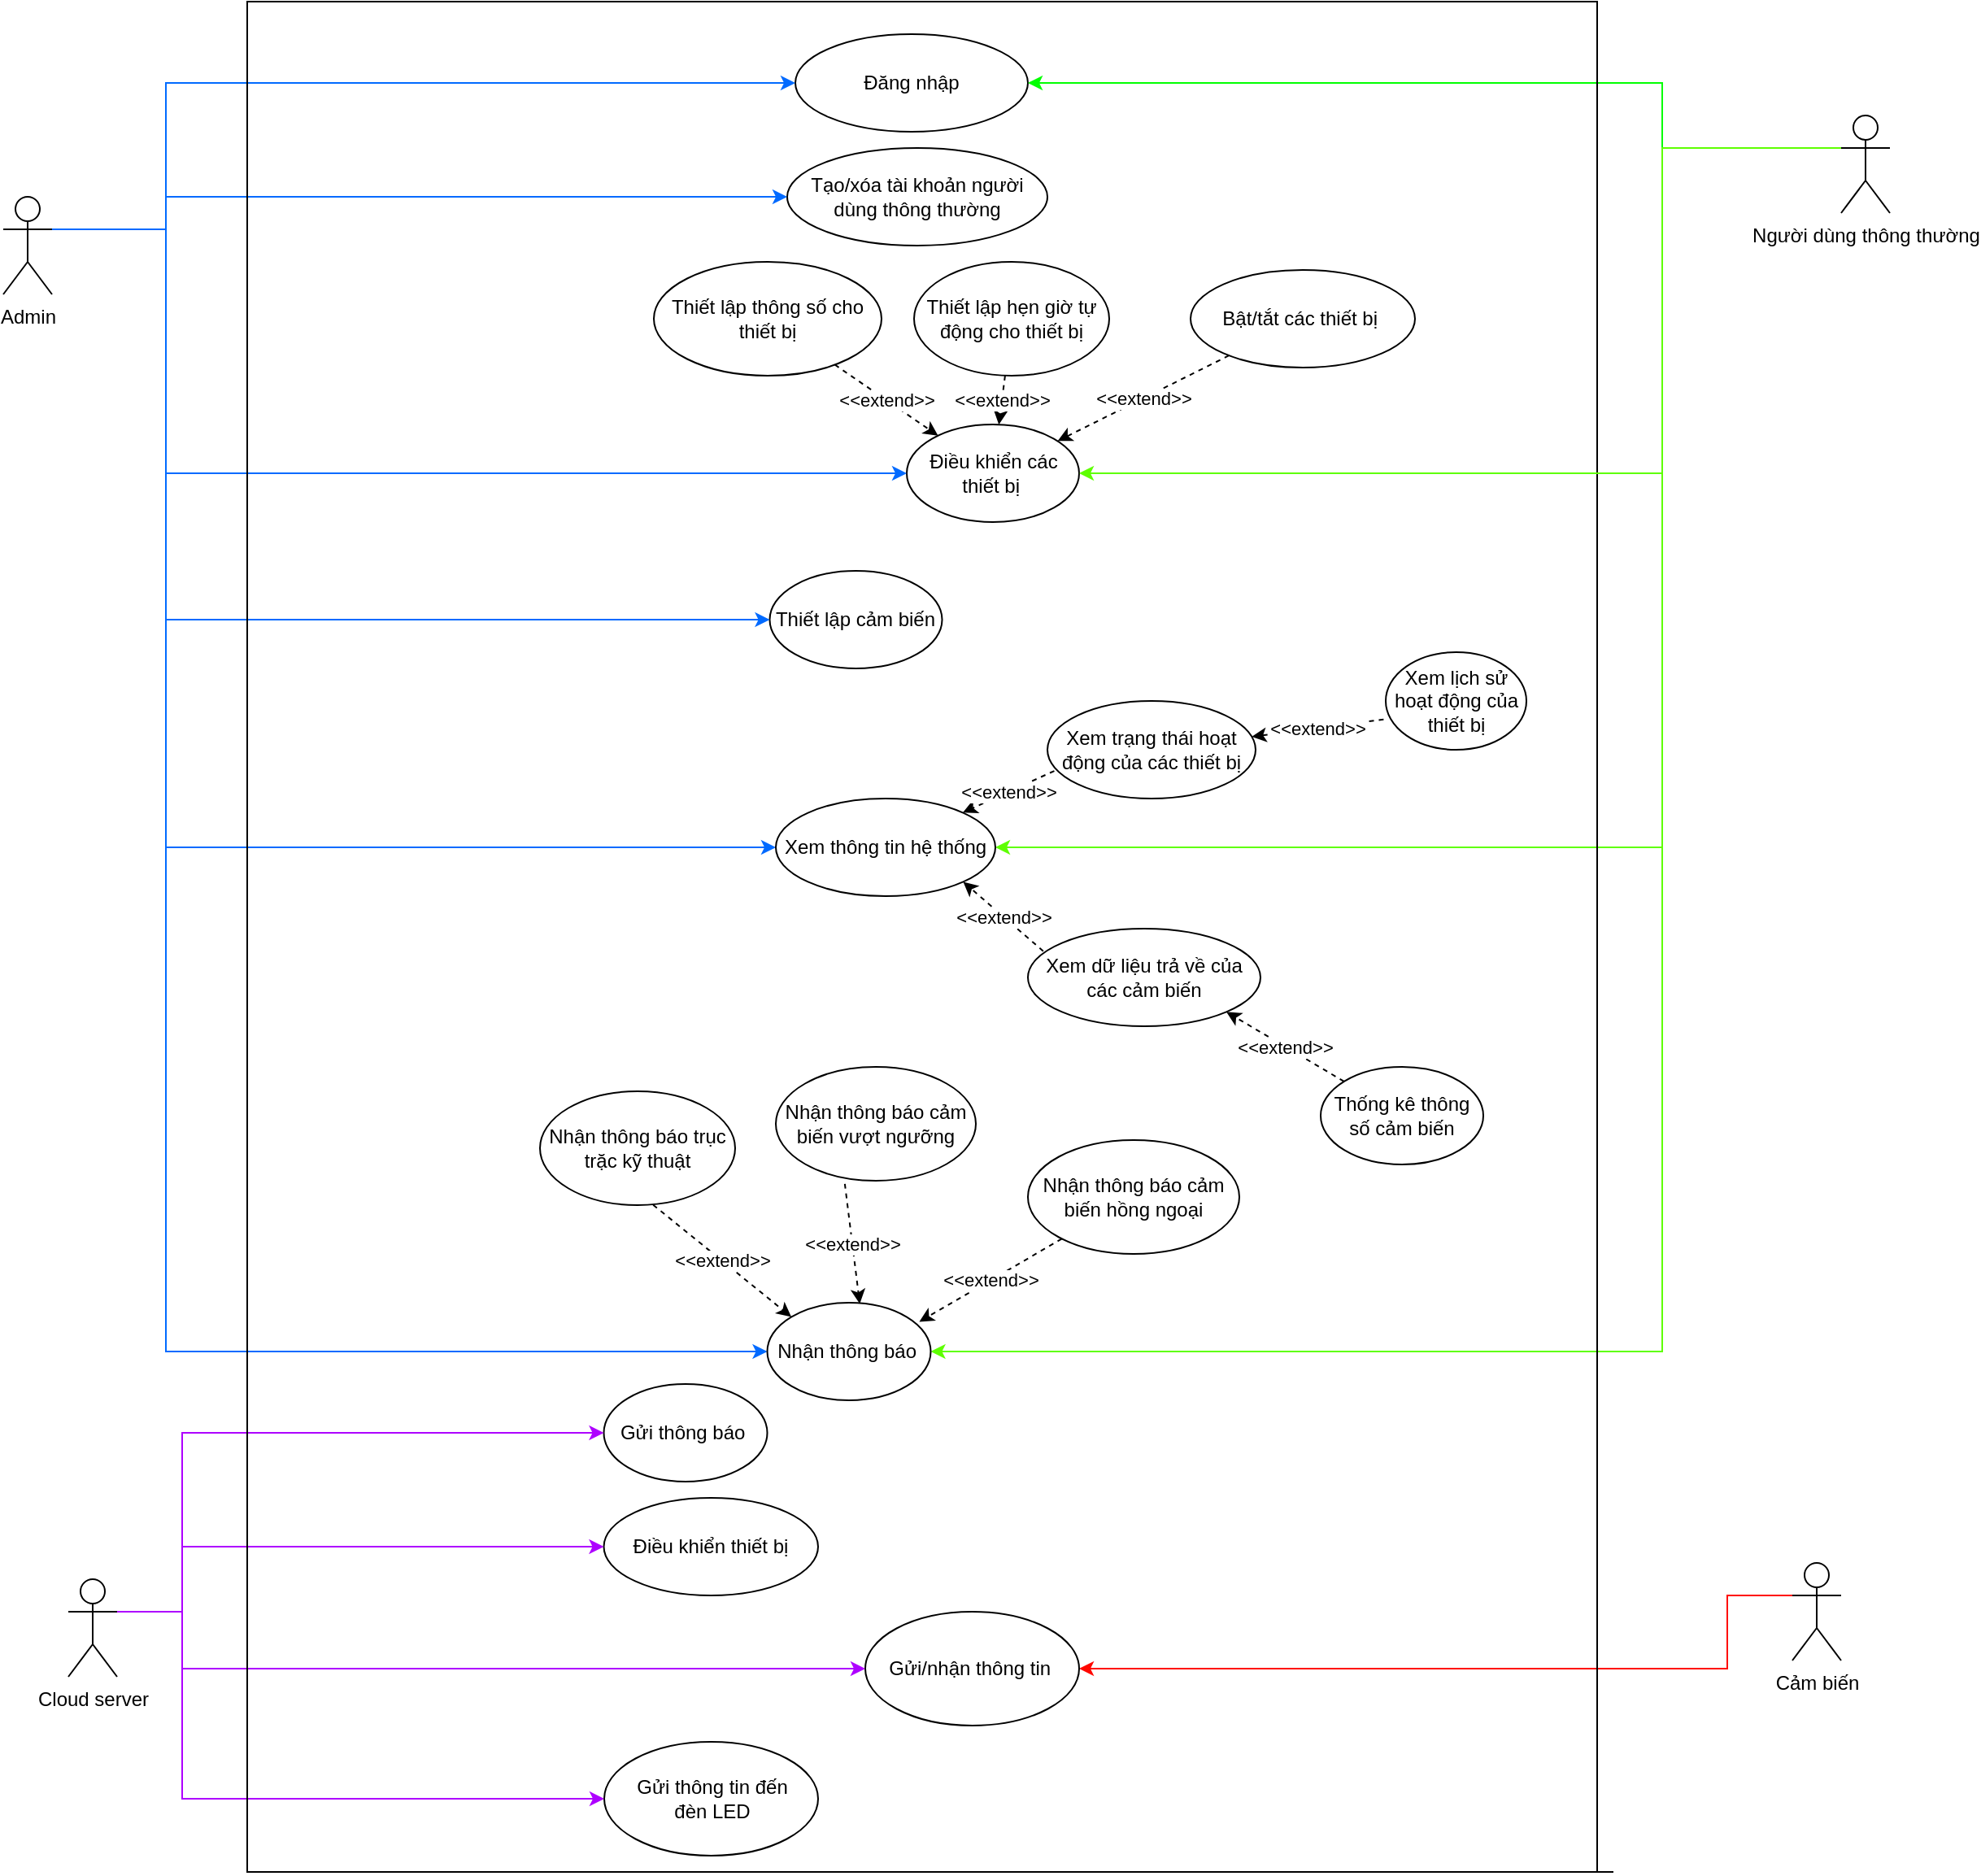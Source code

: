 <mxfile version="21.0.4" type="github">
  <diagram name="Page-1" id="Gs4qEUFltZ7bUWOozk17">
    <mxGraphModel dx="2358" dy="1268" grid="1" gridSize="10" guides="1" tooltips="1" connect="1" arrows="1" fold="1" page="1" pageScale="1" pageWidth="827" pageHeight="1169" math="0" shadow="0">
      <root>
        <mxCell id="0" />
        <mxCell id="1" parent="0" />
        <mxCell id="IxM3IXugmNxA2LXYIeKf-2" value="Admin" style="shape=umlActor;verticalLabelPosition=bottom;verticalAlign=top;html=1;outlineConnect=0;" parent="1" vertex="1">
          <mxGeometry x="10" y="130" width="30" height="60" as="geometry" />
        </mxCell>
        <mxCell id="IxM3IXugmNxA2LXYIeKf-3" value="Đăng nhập" style="ellipse;whiteSpace=wrap;html=1;" parent="1" vertex="1">
          <mxGeometry x="497" y="30" width="143" height="60" as="geometry" />
        </mxCell>
        <mxCell id="IxM3IXugmNxA2LXYIeKf-4" value="Xem trạng thái hoạt động của các thiết bị" style="ellipse;whiteSpace=wrap;html=1;" parent="1" vertex="1">
          <mxGeometry x="652" y="440" width="128" height="60" as="geometry" />
        </mxCell>
        <mxCell id="IxM3IXugmNxA2LXYIeKf-5" value="Điều khiển các thiết bị&amp;nbsp;" style="ellipse;whiteSpace=wrap;html=1;" parent="1" vertex="1">
          <mxGeometry x="565.5" y="270" width="106" height="60" as="geometry" />
        </mxCell>
        <mxCell id="IxM3IXugmNxA2LXYIeKf-6" value="Bật/tắt các thiết bị&amp;nbsp;" style="ellipse;whiteSpace=wrap;html=1;" parent="1" vertex="1">
          <mxGeometry x="740" y="175" width="138" height="60" as="geometry" />
        </mxCell>
        <mxCell id="IxM3IXugmNxA2LXYIeKf-10" value="Thiết lập hẹn giờ tự động cho thiết bị" style="ellipse;whiteSpace=wrap;html=1;" parent="1" vertex="1">
          <mxGeometry x="570" y="170" width="120" height="70" as="geometry" />
        </mxCell>
        <mxCell id="IxM3IXugmNxA2LXYIeKf-14" value="" style="endArrow=classic;html=1;rounded=0;entryX=0;entryY=0.5;entryDx=0;entryDy=0;exitX=1;exitY=0.333;exitDx=0;exitDy=0;exitPerimeter=0;edgeStyle=orthogonalEdgeStyle;fillColor=#dae8fc;strokeColor=#006aff;startArrow=none;" parent="1" source="IxM3IXugmNxA2LXYIeKf-2" target="IxM3IXugmNxA2LXYIeKf-3" edge="1">
          <mxGeometry width="50" height="50" relative="1" as="geometry">
            <mxPoint x="90" y="140" as="sourcePoint" />
            <mxPoint x="140" y="90" as="targetPoint" />
            <Array as="points">
              <mxPoint x="110" y="150" />
              <mxPoint x="110" y="60" />
            </Array>
          </mxGeometry>
        </mxCell>
        <mxCell id="IxM3IXugmNxA2LXYIeKf-17" value="" style="endArrow=classic;html=1;rounded=0;exitX=1;exitY=0.333;exitDx=0;exitDy=0;exitPerimeter=0;edgeStyle=orthogonalEdgeStyle;fillColor=#dae8fc;strokeColor=#006aff;entryX=0;entryY=0.5;entryDx=0;entryDy=0;" parent="1" source="IxM3IXugmNxA2LXYIeKf-2" target="IxM3IXugmNxA2LXYIeKf-5" edge="1">
          <mxGeometry width="50" height="50" relative="1" as="geometry">
            <mxPoint x="90" y="270" as="sourcePoint" />
            <mxPoint x="206.0" y="230" as="targetPoint" />
            <Array as="points">
              <mxPoint x="110" y="150" />
              <mxPoint x="110" y="300" />
            </Array>
          </mxGeometry>
        </mxCell>
        <mxCell id="We5Ly6-lPDfA9tNNfGMa-1" style="edgeStyle=orthogonalEdgeStyle;rounded=0;orthogonalLoop=1;jettySize=auto;html=1;exitX=0;exitY=0.333;exitDx=0;exitDy=0;exitPerimeter=0;entryX=1;entryY=0.5;entryDx=0;entryDy=0;fillColor=#e51400;strokeColor=#FF0800;" parent="1" source="mgnu9aJAeOz-eLiKnWUO-1" target="HuLzoXBlrntYcY_2X0fd-12" edge="1">
          <mxGeometry relative="1" as="geometry">
            <Array as="points">
              <mxPoint x="1070" y="1035" />
            </Array>
          </mxGeometry>
        </mxCell>
        <mxCell id="mgnu9aJAeOz-eLiKnWUO-1" value="Cảm biến" style="shape=umlActor;verticalLabelPosition=bottom;verticalAlign=top;html=1;outlineConnect=0;" parent="1" vertex="1">
          <mxGeometry x="1110" y="970" width="30" height="60" as="geometry" />
        </mxCell>
        <mxCell id="mgnu9aJAeOz-eLiKnWUO-2" value="Người dùng thông thường" style="shape=umlActor;verticalLabelPosition=bottom;verticalAlign=top;html=1;outlineConnect=0;" parent="1" vertex="1">
          <mxGeometry x="1140" y="80" width="30" height="60" as="geometry" />
        </mxCell>
        <mxCell id="mgnu9aJAeOz-eLiKnWUO-5" value="" style="endArrow=classic;html=1;rounded=0;exitX=0;exitY=0.333;exitDx=0;exitDy=0;exitPerimeter=0;entryX=1;entryY=0.5;entryDx=0;entryDy=0;edgeStyle=orthogonalEdgeStyle;fillColor=#008a00;strokeColor=#00ff00;" parent="1" source="mgnu9aJAeOz-eLiKnWUO-2" target="IxM3IXugmNxA2LXYIeKf-3" edge="1">
          <mxGeometry width="50" height="50" relative="1" as="geometry">
            <mxPoint x="720" y="360" as="sourcePoint" />
            <mxPoint x="770" y="310" as="targetPoint" />
            <Array as="points">
              <mxPoint x="1030" y="100" />
              <mxPoint x="1030" y="60" />
            </Array>
          </mxGeometry>
        </mxCell>
        <mxCell id="mgnu9aJAeOz-eLiKnWUO-7" value="&amp;lt;&amp;lt;extend&amp;gt;&amp;gt;" style="endArrow=classic;html=1;rounded=0;dashed=1;" parent="1" source="IxM3IXugmNxA2LXYIeKf-6" target="IxM3IXugmNxA2LXYIeKf-5" edge="1">
          <mxGeometry width="50" height="50" relative="1" as="geometry">
            <mxPoint x="590" y="400" as="sourcePoint" />
            <mxPoint x="640" y="350" as="targetPoint" />
          </mxGeometry>
        </mxCell>
        <mxCell id="mgnu9aJAeOz-eLiKnWUO-8" value="&amp;lt;&amp;lt;extend&amp;gt;&amp;gt;" style="endArrow=classic;html=1;rounded=0;dashed=1;" parent="1" source="IxM3IXugmNxA2LXYIeKf-10" target="IxM3IXugmNxA2LXYIeKf-5" edge="1">
          <mxGeometry width="50" height="50" relative="1" as="geometry">
            <mxPoint x="519" y="484" as="sourcePoint" />
            <mxPoint x="355" y="393" as="targetPoint" />
          </mxGeometry>
        </mxCell>
        <mxCell id="mgnu9aJAeOz-eLiKnWUO-9" value="Tạo/xóa tài khoản người dùng thông thường" style="ellipse;whiteSpace=wrap;html=1;" parent="1" vertex="1">
          <mxGeometry x="492" y="100" width="160" height="60" as="geometry" />
        </mxCell>
        <mxCell id="mgnu9aJAeOz-eLiKnWUO-10" value="" style="endArrow=classic;html=1;rounded=0;exitX=1;exitY=0.333;exitDx=0;exitDy=0;exitPerimeter=0;entryX=0;entryY=0.5;entryDx=0;entryDy=0;edgeStyle=orthogonalEdgeStyle;fillColor=#dae8fc;strokeColor=#006aff;" parent="1" source="IxM3IXugmNxA2LXYIeKf-2" target="mgnu9aJAeOz-eLiKnWUO-9" edge="1">
          <mxGeometry width="50" height="50" relative="1" as="geometry">
            <mxPoint x="560" y="240" as="sourcePoint" />
            <mxPoint x="610" y="190" as="targetPoint" />
            <Array as="points">
              <mxPoint x="110" y="135" />
              <mxPoint x="110" y="130" />
              <mxPoint x="490" y="130" />
            </Array>
          </mxGeometry>
        </mxCell>
        <mxCell id="4kdjvfuADfTnEWXonBw7-1" value="Thiết lập thông số cho thiết bị" style="ellipse;whiteSpace=wrap;html=1;" parent="1" vertex="1">
          <mxGeometry x="410" y="170" width="140" height="70" as="geometry" />
        </mxCell>
        <mxCell id="4kdjvfuADfTnEWXonBw7-2" value="&amp;lt;&amp;lt;extend&amp;gt;&amp;gt;" style="endArrow=classic;html=1;rounded=0;dashed=1;" parent="1" source="4kdjvfuADfTnEWXonBw7-1" target="IxM3IXugmNxA2LXYIeKf-5" edge="1">
          <mxGeometry width="50" height="50" relative="1" as="geometry">
            <mxPoint x="443" y="287" as="sourcePoint" />
            <mxPoint x="329" y="257" as="targetPoint" />
          </mxGeometry>
        </mxCell>
        <mxCell id="4kdjvfuADfTnEWXonBw7-3" value="Xem dữ liệu trả về của các cảm biến" style="ellipse;whiteSpace=wrap;html=1;" parent="1" vertex="1">
          <mxGeometry x="640" y="580" width="143" height="60" as="geometry" />
        </mxCell>
        <mxCell id="4kdjvfuADfTnEWXonBw7-4" value="" style="endArrow=classic;html=1;rounded=0;strokeColor=#006aff;exitX=1;exitY=0.333;exitDx=0;exitDy=0;exitPerimeter=0;entryX=0;entryY=0.5;entryDx=0;entryDy=0;edgeStyle=orthogonalEdgeStyle;fillColor=#dae8fc;" parent="1" source="IxM3IXugmNxA2LXYIeKf-2" target="HuLzoXBlrntYcY_2X0fd-4" edge="1">
          <mxGeometry width="50" height="50" relative="1" as="geometry">
            <mxPoint x="570" y="400" as="sourcePoint" />
            <mxPoint x="620" y="350" as="targetPoint" />
            <Array as="points">
              <mxPoint x="110" y="150" />
              <mxPoint x="110" y="530" />
            </Array>
          </mxGeometry>
        </mxCell>
        <mxCell id="4kdjvfuADfTnEWXonBw7-6" value="" style="endArrow=classic;html=1;rounded=0;strokeColor=#5eff00;exitX=0;exitY=0.333;exitDx=0;exitDy=0;exitPerimeter=0;entryX=1;entryY=0.5;entryDx=0;entryDy=0;fillColor=#d5e8d4;edgeStyle=orthogonalEdgeStyle;" parent="1" source="mgnu9aJAeOz-eLiKnWUO-2" target="HuLzoXBlrntYcY_2X0fd-4" edge="1">
          <mxGeometry width="50" height="50" relative="1" as="geometry">
            <mxPoint x="570" y="400" as="sourcePoint" />
            <mxPoint x="620" y="350" as="targetPoint" />
            <Array as="points">
              <mxPoint x="1030" y="100" />
              <mxPoint x="1030" y="530" />
            </Array>
          </mxGeometry>
        </mxCell>
        <mxCell id="4kdjvfuADfTnEWXonBw7-14" value="Xem lịch sử hoạt động của thiết bị" style="ellipse;whiteSpace=wrap;html=1;" parent="1" vertex="1">
          <mxGeometry x="860" y="410" width="86.5" height="60" as="geometry" />
        </mxCell>
        <mxCell id="4kdjvfuADfTnEWXonBw7-15" value="Thống kê thông số cảm biến" style="ellipse;whiteSpace=wrap;html=1;" parent="1" vertex="1">
          <mxGeometry x="820" y="665" width="100" height="60" as="geometry" />
        </mxCell>
        <mxCell id="4kdjvfuADfTnEWXonBw7-20" value="Nhận thông báo trục trặc kỹ thuật" style="ellipse;whiteSpace=wrap;html=1;" parent="1" vertex="1">
          <mxGeometry x="340" y="680" width="120" height="70" as="geometry" />
        </mxCell>
        <mxCell id="4kdjvfuADfTnEWXonBw7-21" value="Nhận thông báo cảm biến vượt ngưỡng" style="ellipse;whiteSpace=wrap;html=1;" parent="1" vertex="1">
          <mxGeometry x="485" y="665" width="123" height="70" as="geometry" />
        </mxCell>
        <mxCell id="4kdjvfuADfTnEWXonBw7-22" value="Nhận thông báo cảm biến hồng ngoại" style="ellipse;whiteSpace=wrap;html=1;" parent="1" vertex="1">
          <mxGeometry x="640" y="710" width="130" height="70" as="geometry" />
        </mxCell>
        <mxCell id="4kdjvfuADfTnEWXonBw7-24" value="" style="endArrow=classic;html=1;rounded=0;strokeColor=#5EFF00;exitX=0;exitY=0.333;exitDx=0;exitDy=0;exitPerimeter=0;entryX=1;entryY=0.5;entryDx=0;entryDy=0;edgeStyle=orthogonalEdgeStyle;" parent="1" source="mgnu9aJAeOz-eLiKnWUO-2" target="HuLzoXBlrntYcY_2X0fd-8" edge="1">
          <mxGeometry width="50" height="50" relative="1" as="geometry">
            <mxPoint x="640" y="490" as="sourcePoint" />
            <mxPoint x="690" y="440" as="targetPoint" />
            <Array as="points">
              <mxPoint x="1030" y="100" />
              <mxPoint x="1030" y="840" />
            </Array>
          </mxGeometry>
        </mxCell>
        <mxCell id="4kdjvfuADfTnEWXonBw7-27" value="" style="endArrow=classic;html=1;rounded=0;strokeColor=#006aff;exitX=1;exitY=0.333;exitDx=0;exitDy=0;exitPerimeter=0;entryX=0;entryY=0.5;entryDx=0;entryDy=0;edgeStyle=orthogonalEdgeStyle;" parent="1" source="IxM3IXugmNxA2LXYIeKf-2" target="HuLzoXBlrntYcY_2X0fd-8" edge="1">
          <mxGeometry width="50" height="50" relative="1" as="geometry">
            <mxPoint x="640" y="580" as="sourcePoint" />
            <mxPoint x="690" y="530" as="targetPoint" />
            <Array as="points">
              <mxPoint x="110" y="150" />
              <mxPoint x="110" y="840" />
            </Array>
          </mxGeometry>
        </mxCell>
        <mxCell id="YS6VelFkqiLriuPiUzbp-1" value="&amp;lt;&amp;lt;extend&amp;gt;&amp;gt;" style="endArrow=classic;html=1;rounded=0;exitX=-0.015;exitY=0.689;exitDx=0;exitDy=0;dashed=1;exitPerimeter=0;" parent="1" source="4kdjvfuADfTnEWXonBw7-14" target="IxM3IXugmNxA2LXYIeKf-4" edge="1">
          <mxGeometry width="50" height="50" relative="1" as="geometry">
            <mxPoint x="422" y="366" as="sourcePoint" />
            <mxPoint x="320" y="261" as="targetPoint" />
          </mxGeometry>
        </mxCell>
        <mxCell id="YS6VelFkqiLriuPiUzbp-2" value="&amp;lt;&amp;lt;extend&amp;gt;&amp;gt;" style="endArrow=classic;html=1;rounded=0;dashed=1;entryX=1;entryY=1;entryDx=0;entryDy=0;" parent="1" source="4kdjvfuADfTnEWXonBw7-15" target="4kdjvfuADfTnEWXonBw7-3" edge="1">
          <mxGeometry width="50" height="50" relative="1" as="geometry">
            <mxPoint x="745" y="544" as="sourcePoint" />
            <mxPoint x="666" y="491" as="targetPoint" />
          </mxGeometry>
        </mxCell>
        <mxCell id="HuLzoXBlrntYcY_2X0fd-3" value="Cloud server" style="shape=umlActor;verticalLabelPosition=bottom;verticalAlign=top;html=1;outlineConnect=0;" parent="1" vertex="1">
          <mxGeometry x="50" y="980" width="30" height="60" as="geometry" />
        </mxCell>
        <mxCell id="HuLzoXBlrntYcY_2X0fd-4" value="Xem thông tin hệ thống" style="ellipse;whiteSpace=wrap;html=1;" parent="1" vertex="1">
          <mxGeometry x="485" y="500" width="135" height="60" as="geometry" />
        </mxCell>
        <mxCell id="HuLzoXBlrntYcY_2X0fd-5" value="&amp;lt;&amp;lt;extend&amp;gt;&amp;gt;" style="endArrow=classic;html=1;rounded=0;exitX=0.033;exitY=0.717;exitDx=0;exitDy=0;dashed=1;exitPerimeter=0;" parent="1" source="IxM3IXugmNxA2LXYIeKf-4" target="HuLzoXBlrntYcY_2X0fd-4" edge="1">
          <mxGeometry x="-0.009" width="50" height="50" relative="1" as="geometry">
            <mxPoint x="745" y="544" as="sourcePoint" />
            <mxPoint x="666" y="491" as="targetPoint" />
            <mxPoint as="offset" />
          </mxGeometry>
        </mxCell>
        <mxCell id="HuLzoXBlrntYcY_2X0fd-6" value="&amp;lt;&amp;lt;extend&amp;gt;&amp;gt;" style="endArrow=classic;html=1;rounded=0;exitX=0.066;exitY=0.231;exitDx=0;exitDy=0;dashed=1;entryX=1;entryY=1;entryDx=0;entryDy=0;exitPerimeter=0;" parent="1" source="4kdjvfuADfTnEWXonBw7-3" target="HuLzoXBlrntYcY_2X0fd-4" edge="1">
          <mxGeometry width="50" height="50" relative="1" as="geometry">
            <mxPoint x="557" y="470" as="sourcePoint" />
            <mxPoint x="450" y="510" as="targetPoint" />
          </mxGeometry>
        </mxCell>
        <mxCell id="HuLzoXBlrntYcY_2X0fd-7" value="Điều khiển thiết bị" style="ellipse;whiteSpace=wrap;html=1;" parent="1" vertex="1">
          <mxGeometry x="379.25" y="930" width="131.75" height="60" as="geometry" />
        </mxCell>
        <mxCell id="HuLzoXBlrntYcY_2X0fd-8" value="Nhận thông báo&amp;nbsp;" style="ellipse;whiteSpace=wrap;html=1;" parent="1" vertex="1">
          <mxGeometry x="479.75" y="810" width="100.5" height="60" as="geometry" />
        </mxCell>
        <mxCell id="HuLzoXBlrntYcY_2X0fd-9" value="&amp;lt;&amp;lt;extend&amp;gt;&amp;gt;" style="endArrow=classic;html=1;rounded=0;dashed=1;entryX=0;entryY=0;entryDx=0;entryDy=0;exitX=0.58;exitY=0.998;exitDx=0;exitDy=0;exitPerimeter=0;" parent="1" source="4kdjvfuADfTnEWXonBw7-20" target="HuLzoXBlrntYcY_2X0fd-8" edge="1">
          <mxGeometry width="50" height="50" relative="1" as="geometry">
            <mxPoint x="690" y="713" as="sourcePoint" />
            <mxPoint x="652" y="661" as="targetPoint" />
          </mxGeometry>
        </mxCell>
        <mxCell id="HuLzoXBlrntYcY_2X0fd-10" value="&amp;lt;&amp;lt;extend&amp;gt;&amp;gt;" style="endArrow=classic;html=1;rounded=0;dashed=1;entryX=0.566;entryY=0.011;entryDx=0;entryDy=0;exitX=0.345;exitY=1.027;exitDx=0;exitDy=0;exitPerimeter=0;entryPerimeter=0;" parent="1" source="4kdjvfuADfTnEWXonBw7-21" target="HuLzoXBlrntYcY_2X0fd-8" edge="1">
          <mxGeometry width="50" height="50" relative="1" as="geometry">
            <mxPoint x="443" y="727" as="sourcePoint" />
            <mxPoint x="396" y="764" as="targetPoint" />
          </mxGeometry>
        </mxCell>
        <mxCell id="HuLzoXBlrntYcY_2X0fd-11" value="&amp;lt;&amp;lt;extend&amp;gt;&amp;gt;" style="endArrow=classic;html=1;rounded=0;dashed=1;entryX=0.93;entryY=0.195;entryDx=0;entryDy=0;entryPerimeter=0;" parent="1" source="4kdjvfuADfTnEWXonBw7-22" target="HuLzoXBlrntYcY_2X0fd-8" edge="1">
          <mxGeometry width="50" height="50" relative="1" as="geometry">
            <mxPoint x="524" y="785" as="sourcePoint" />
            <mxPoint x="411" y="785" as="targetPoint" />
          </mxGeometry>
        </mxCell>
        <mxCell id="HuLzoXBlrntYcY_2X0fd-12" value="Gửi/nhận thông tin&amp;nbsp;" style="ellipse;whiteSpace=wrap;html=1;" parent="1" vertex="1">
          <mxGeometry x="540" y="1000" width="131.5" height="70" as="geometry" />
        </mxCell>
        <mxCell id="HuLzoXBlrntYcY_2X0fd-13" value="" style="endArrow=classic;html=1;rounded=0;exitX=1;exitY=0.333;exitDx=0;exitDy=0;exitPerimeter=0;entryX=0;entryY=0.5;entryDx=0;entryDy=0;fillColor=#e1d5e7;strokeColor=#ae00ff;edgeStyle=orthogonalEdgeStyle;" parent="1" source="HuLzoXBlrntYcY_2X0fd-3" target="HuLzoXBlrntYcY_2X0fd-7" edge="1">
          <mxGeometry width="50" height="50" relative="1" as="geometry">
            <mxPoint x="250" y="770" as="sourcePoint" />
            <mxPoint x="300" y="720" as="targetPoint" />
            <Array as="points">
              <mxPoint x="120" y="1000" />
              <mxPoint x="120" y="960" />
            </Array>
          </mxGeometry>
        </mxCell>
        <mxCell id="HuLzoXBlrntYcY_2X0fd-14" value="" style="endArrow=classic;html=1;rounded=0;exitX=1;exitY=0.333;exitDx=0;exitDy=0;exitPerimeter=0;entryX=0;entryY=0.5;entryDx=0;entryDy=0;fillColor=#e1d5e7;strokeColor=#ae00ff;edgeStyle=orthogonalEdgeStyle;" parent="1" source="HuLzoXBlrntYcY_2X0fd-3" target="HuLzoXBlrntYcY_2X0fd-12" edge="1">
          <mxGeometry width="50" height="50" relative="1" as="geometry">
            <mxPoint x="100" y="1000" as="sourcePoint" />
            <mxPoint x="247" y="920" as="targetPoint" />
            <Array as="points">
              <mxPoint x="120" y="1000" />
              <mxPoint x="120" y="1035" />
            </Array>
          </mxGeometry>
        </mxCell>
        <mxCell id="HuLzoXBlrntYcY_2X0fd-15" value="Gửi thông báo&amp;nbsp;" style="ellipse;whiteSpace=wrap;html=1;" parent="1" vertex="1">
          <mxGeometry x="379.25" y="860" width="100.5" height="60" as="geometry" />
        </mxCell>
        <mxCell id="HuLzoXBlrntYcY_2X0fd-18" value="" style="endArrow=classic;html=1;rounded=0;entryX=0;entryY=0.5;entryDx=0;entryDy=0;exitX=1;exitY=0.333;exitDx=0;exitDy=0;exitPerimeter=0;edgeStyle=orthogonalEdgeStyle;fillColor=#e1d5e7;strokeColor=#ae00ff;" parent="1" source="HuLzoXBlrntYcY_2X0fd-3" target="HuLzoXBlrntYcY_2X0fd-15" edge="1">
          <mxGeometry width="50" height="50" relative="1" as="geometry">
            <mxPoint x="90" y="1050" as="sourcePoint" />
            <mxPoint x="288" y="1020" as="targetPoint" />
            <Array as="points">
              <mxPoint x="120" y="1000" />
              <mxPoint x="120" y="890" />
            </Array>
          </mxGeometry>
        </mxCell>
        <mxCell id="HuLzoXBlrntYcY_2X0fd-19" value="Thiết lập cảm biến" style="ellipse;whiteSpace=wrap;html=1;" parent="1" vertex="1">
          <mxGeometry x="481.25" y="360" width="106" height="60" as="geometry" />
        </mxCell>
        <mxCell id="HuLzoXBlrntYcY_2X0fd-20" value="" style="endArrow=classic;html=1;rounded=0;exitX=1;exitY=0.333;exitDx=0;exitDy=0;exitPerimeter=0;entryX=0;entryY=0.5;entryDx=0;entryDy=0;fillColor=#dae8fc;strokeColor=#006aff;edgeStyle=orthogonalEdgeStyle;" parent="1" source="IxM3IXugmNxA2LXYIeKf-2" target="HuLzoXBlrntYcY_2X0fd-19" edge="1">
          <mxGeometry width="50" height="50" relative="1" as="geometry">
            <mxPoint x="660" y="530" as="sourcePoint" />
            <mxPoint x="710" y="480" as="targetPoint" />
            <Array as="points">
              <mxPoint x="110" y="150" />
              <mxPoint x="110" y="390" />
            </Array>
          </mxGeometry>
        </mxCell>
        <mxCell id="mtpYUoKMyulHPlp0uqmc-1" value="Gửi thông tin đến&lt;br&gt;đèn LED" style="ellipse;whiteSpace=wrap;html=1;" parent="1" vertex="1">
          <mxGeometry x="379.5" y="1080" width="131.5" height="70" as="geometry" />
        </mxCell>
        <mxCell id="mtpYUoKMyulHPlp0uqmc-2" value="" style="endArrow=classic;html=1;rounded=0;exitX=1;exitY=0.333;exitDx=0;exitDy=0;exitPerimeter=0;entryX=0;entryY=0.5;entryDx=0;entryDy=0;fillColor=#e1d5e7;strokeColor=#ae00ff;edgeStyle=orthogonalEdgeStyle;" parent="1" source="HuLzoXBlrntYcY_2X0fd-3" target="mtpYUoKMyulHPlp0uqmc-1" edge="1">
          <mxGeometry width="50" height="50" relative="1" as="geometry">
            <mxPoint x="90" y="1050" as="sourcePoint" />
            <mxPoint x="317" y="1045" as="targetPoint" />
            <Array as="points">
              <mxPoint x="80" y="1000" />
              <mxPoint x="120" y="1000" />
              <mxPoint x="120" y="1115" />
            </Array>
          </mxGeometry>
        </mxCell>
        <mxCell id="O9DLteqPQKSR5ozZhYBC-6" value="" style="endArrow=none;html=1;rounded=0;" parent="1" edge="1">
          <mxGeometry width="50" height="50" relative="1" as="geometry">
            <mxPoint x="1000" y="1160" as="sourcePoint" />
            <mxPoint x="990" y="1160" as="targetPoint" />
            <Array as="points">
              <mxPoint x="160" y="1160" />
              <mxPoint x="160" y="10" />
              <mxPoint x="560" y="10" />
              <mxPoint x="990" y="10" />
            </Array>
          </mxGeometry>
        </mxCell>
        <mxCell id="zK1ObX06xSevNXCaxRqO-1" value="" style="endArrow=classic;html=1;rounded=0;exitX=0;exitY=0.333;exitDx=0;exitDy=0;exitPerimeter=0;entryX=1;entryY=0.5;entryDx=0;entryDy=0;strokeColor=#5EFF00;edgeStyle=orthogonalEdgeStyle;" parent="1" source="mgnu9aJAeOz-eLiKnWUO-2" target="IxM3IXugmNxA2LXYIeKf-5" edge="1">
          <mxGeometry width="50" height="50" relative="1" as="geometry">
            <mxPoint x="500" y="300" as="sourcePoint" />
            <mxPoint x="550" y="250" as="targetPoint" />
            <Array as="points">
              <mxPoint x="1030" y="100" />
              <mxPoint x="1030" y="300" />
            </Array>
          </mxGeometry>
        </mxCell>
      </root>
    </mxGraphModel>
  </diagram>
</mxfile>
